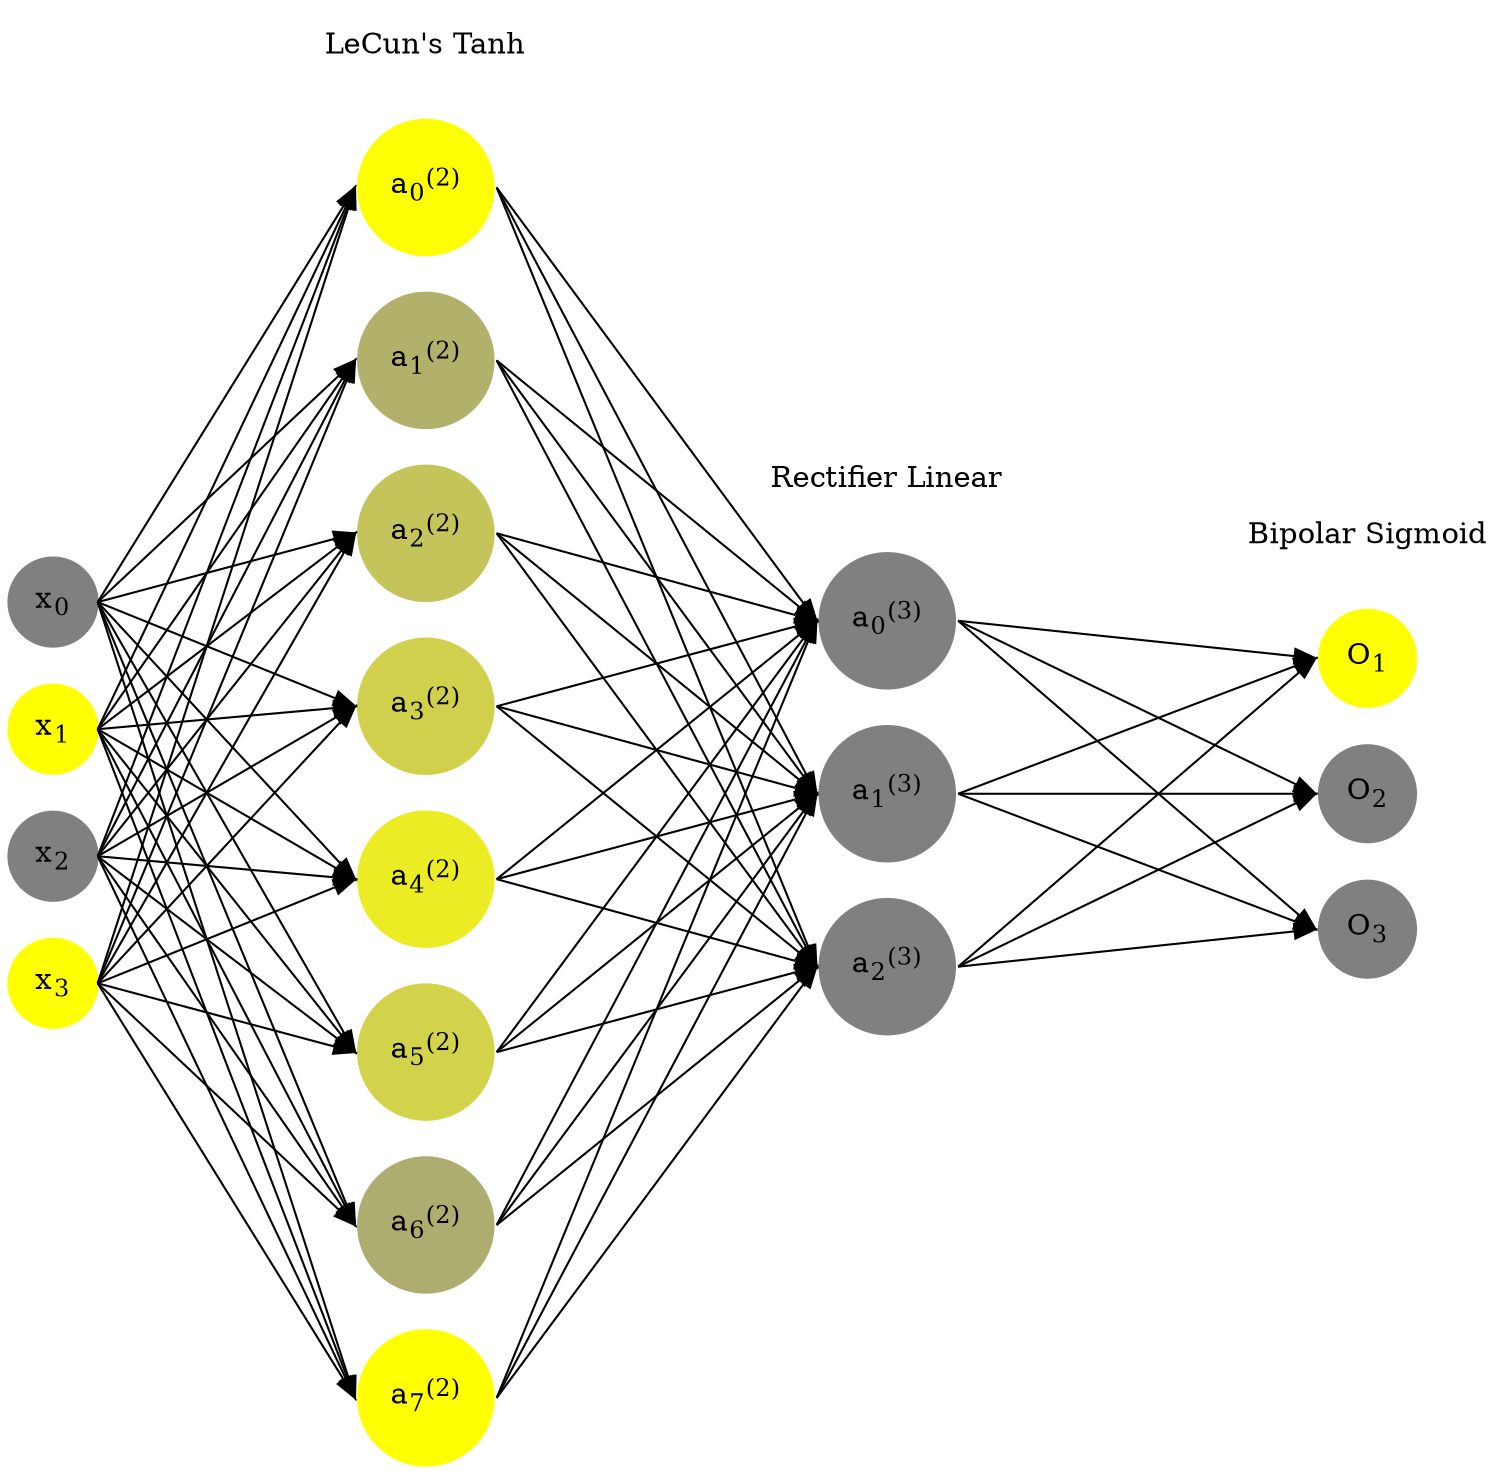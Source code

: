 digraph G {
	rankdir = LR;
	splines=false;
	edge[style=invis];
	ranksep= 1.4;
	{
	node [shape=circle, color="0.1667, 0.0, 0.5", style=filled, fillcolor="0.1667, 0.0, 0.5"];
	x0 [label=<x<sub>0</sub>>];
	}
	{
	node [shape=circle, color="0.1667, 1.0, 1.0", style=filled, fillcolor="0.1667, 1.0, 1.0"];
	x1 [label=<x<sub>1</sub>>];
	}
	{
	node [shape=circle, color="0.1667, 0.0, 0.5", style=filled, fillcolor="0.1667, 0.0, 0.5"];
	x2 [label=<x<sub>2</sub>>];
	}
	{
	node [shape=circle, color="0.1667, 1.0, 1.0", style=filled, fillcolor="0.1667, 1.0, 1.0"];
	x3 [label=<x<sub>3</sub>>];
	}
	{
	node [shape=circle, color="0.1667, 0.989496, 0.994748", style=filled, fillcolor="0.1667, 0.989496, 0.994748"];
	a02 [label=<a<sub>0</sub><sup>(2)</sup>>];
	}
	{
	node [shape=circle, color="0.1667, 0.385298, 0.692649", style=filled, fillcolor="0.1667, 0.385298, 0.692649"];
	a12 [label=<a<sub>1</sub><sup>(2)</sup>>];
	}
	{
	node [shape=circle, color="0.1667, 0.534800, 0.767400", style=filled, fillcolor="0.1667, 0.534800, 0.767400"];
	a22 [label=<a<sub>2</sub><sup>(2)</sup>>];
	}
	{
	node [shape=circle, color="0.1667, 0.629979, 0.814990", style=filled, fillcolor="0.1667, 0.629979, 0.814990"];
	a32 [label=<a<sub>3</sub><sup>(2)</sup>>];
	}
	{
	node [shape=circle, color="0.1667, 0.844047, 0.922023", style=filled, fillcolor="0.1667, 0.844047, 0.922023"];
	a42 [label=<a<sub>4</sub><sup>(2)</sup>>];
	}
	{
	node [shape=circle, color="0.1667, 0.641667, 0.820834", style=filled, fillcolor="0.1667, 0.641667, 0.820834"];
	a52 [label=<a<sub>5</sub><sup>(2)</sup>>];
	}
	{
	node [shape=circle, color="0.1667, 0.352166, 0.676083", style=filled, fillcolor="0.1667, 0.352166, 0.676083"];
	a62 [label=<a<sub>6</sub><sup>(2)</sup>>];
	}
	{
	node [shape=circle, color="0.1667, 1.215985, 1.107993", style=filled, fillcolor="0.1667, 1.215985, 1.107993"];
	a72 [label=<a<sub>7</sub><sup>(2)</sup>>];
	}
	{
	node [shape=circle, color="0.1667, 0.000000, 0.500000", style=filled, fillcolor="0.1667, 0.000000, 0.500000"];
	a03 [label=<a<sub>0</sub><sup>(3)</sup>>];
	}
	{
	node [shape=circle, color="0.1667, 0.000000, 0.500000", style=filled, fillcolor="0.1667, 0.000000, 0.500000"];
	a13 [label=<a<sub>1</sub><sup>(3)</sup>>];
	}
	{
	node [shape=circle, color="0.1667, 0.000000, 0.500000", style=filled, fillcolor="0.1667, 0.000000, 0.500000"];
	a23 [label=<a<sub>2</sub><sup>(3)</sup>>];
	}
	{
	node [shape=circle, color="0.1667, 1.0, 1.0", style=filled, fillcolor="0.1667, 1.0, 1.0"];
	O1 [label=<O<sub>1</sub>>];
	}
	{
	node [shape=circle, color="0.1667, 0.0, 0.5", style=filled, fillcolor="0.1667, 0.0, 0.5"];
	O2 [label=<O<sub>2</sub>>];
	}
	{
	node [shape=circle, color="0.1667, 0.0, 0.5", style=filled, fillcolor="0.1667, 0.0, 0.5"];
	O3 [label=<O<sub>3</sub>>];
	}
	{
	rank=same;
	x0->x1->x2->x3;
	}
	{
	rank=same;
	a02->a12->a22->a32->a42->a52->a62->a72;
	}
	{
	rank=same;
	a03->a13->a23;
	}
	{
	rank=same;
	O1->O2->O3;
	}
	l1 [shape=plaintext,label="LeCun's Tanh"];
	l1->a02;
	{rank=same; l1;a02};
	l2 [shape=plaintext,label="Rectifier Linear"];
	l2->a03;
	{rank=same; l2;a03};
	l3 [shape=plaintext,label="Bipolar Sigmoid"];
	l3->O1;
	{rank=same; l3;O1};
edge[style=solid, tailport=e, headport=w];
	{x0;x1;x2;x3} -> {a02;a12;a22;a32;a42;a52;a62;a72};
	{a02;a12;a22;a32;a42;a52;a62;a72} -> {a03;a13;a23};
	{a03;a13;a23} -> {O1,O2,O3};
}